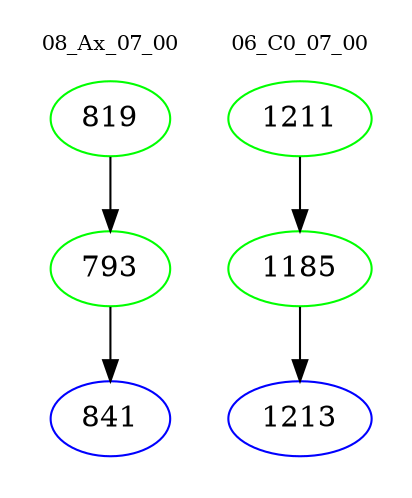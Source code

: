 digraph{
subgraph cluster_0 {
color = white
label = "08_Ax_07_00";
fontsize=10;
T0_819 [label="819", color="green"]
T0_819 -> T0_793 [color="black"]
T0_793 [label="793", color="green"]
T0_793 -> T0_841 [color="black"]
T0_841 [label="841", color="blue"]
}
subgraph cluster_1 {
color = white
label = "06_C0_07_00";
fontsize=10;
T1_1211 [label="1211", color="green"]
T1_1211 -> T1_1185 [color="black"]
T1_1185 [label="1185", color="green"]
T1_1185 -> T1_1213 [color="black"]
T1_1213 [label="1213", color="blue"]
}
}
